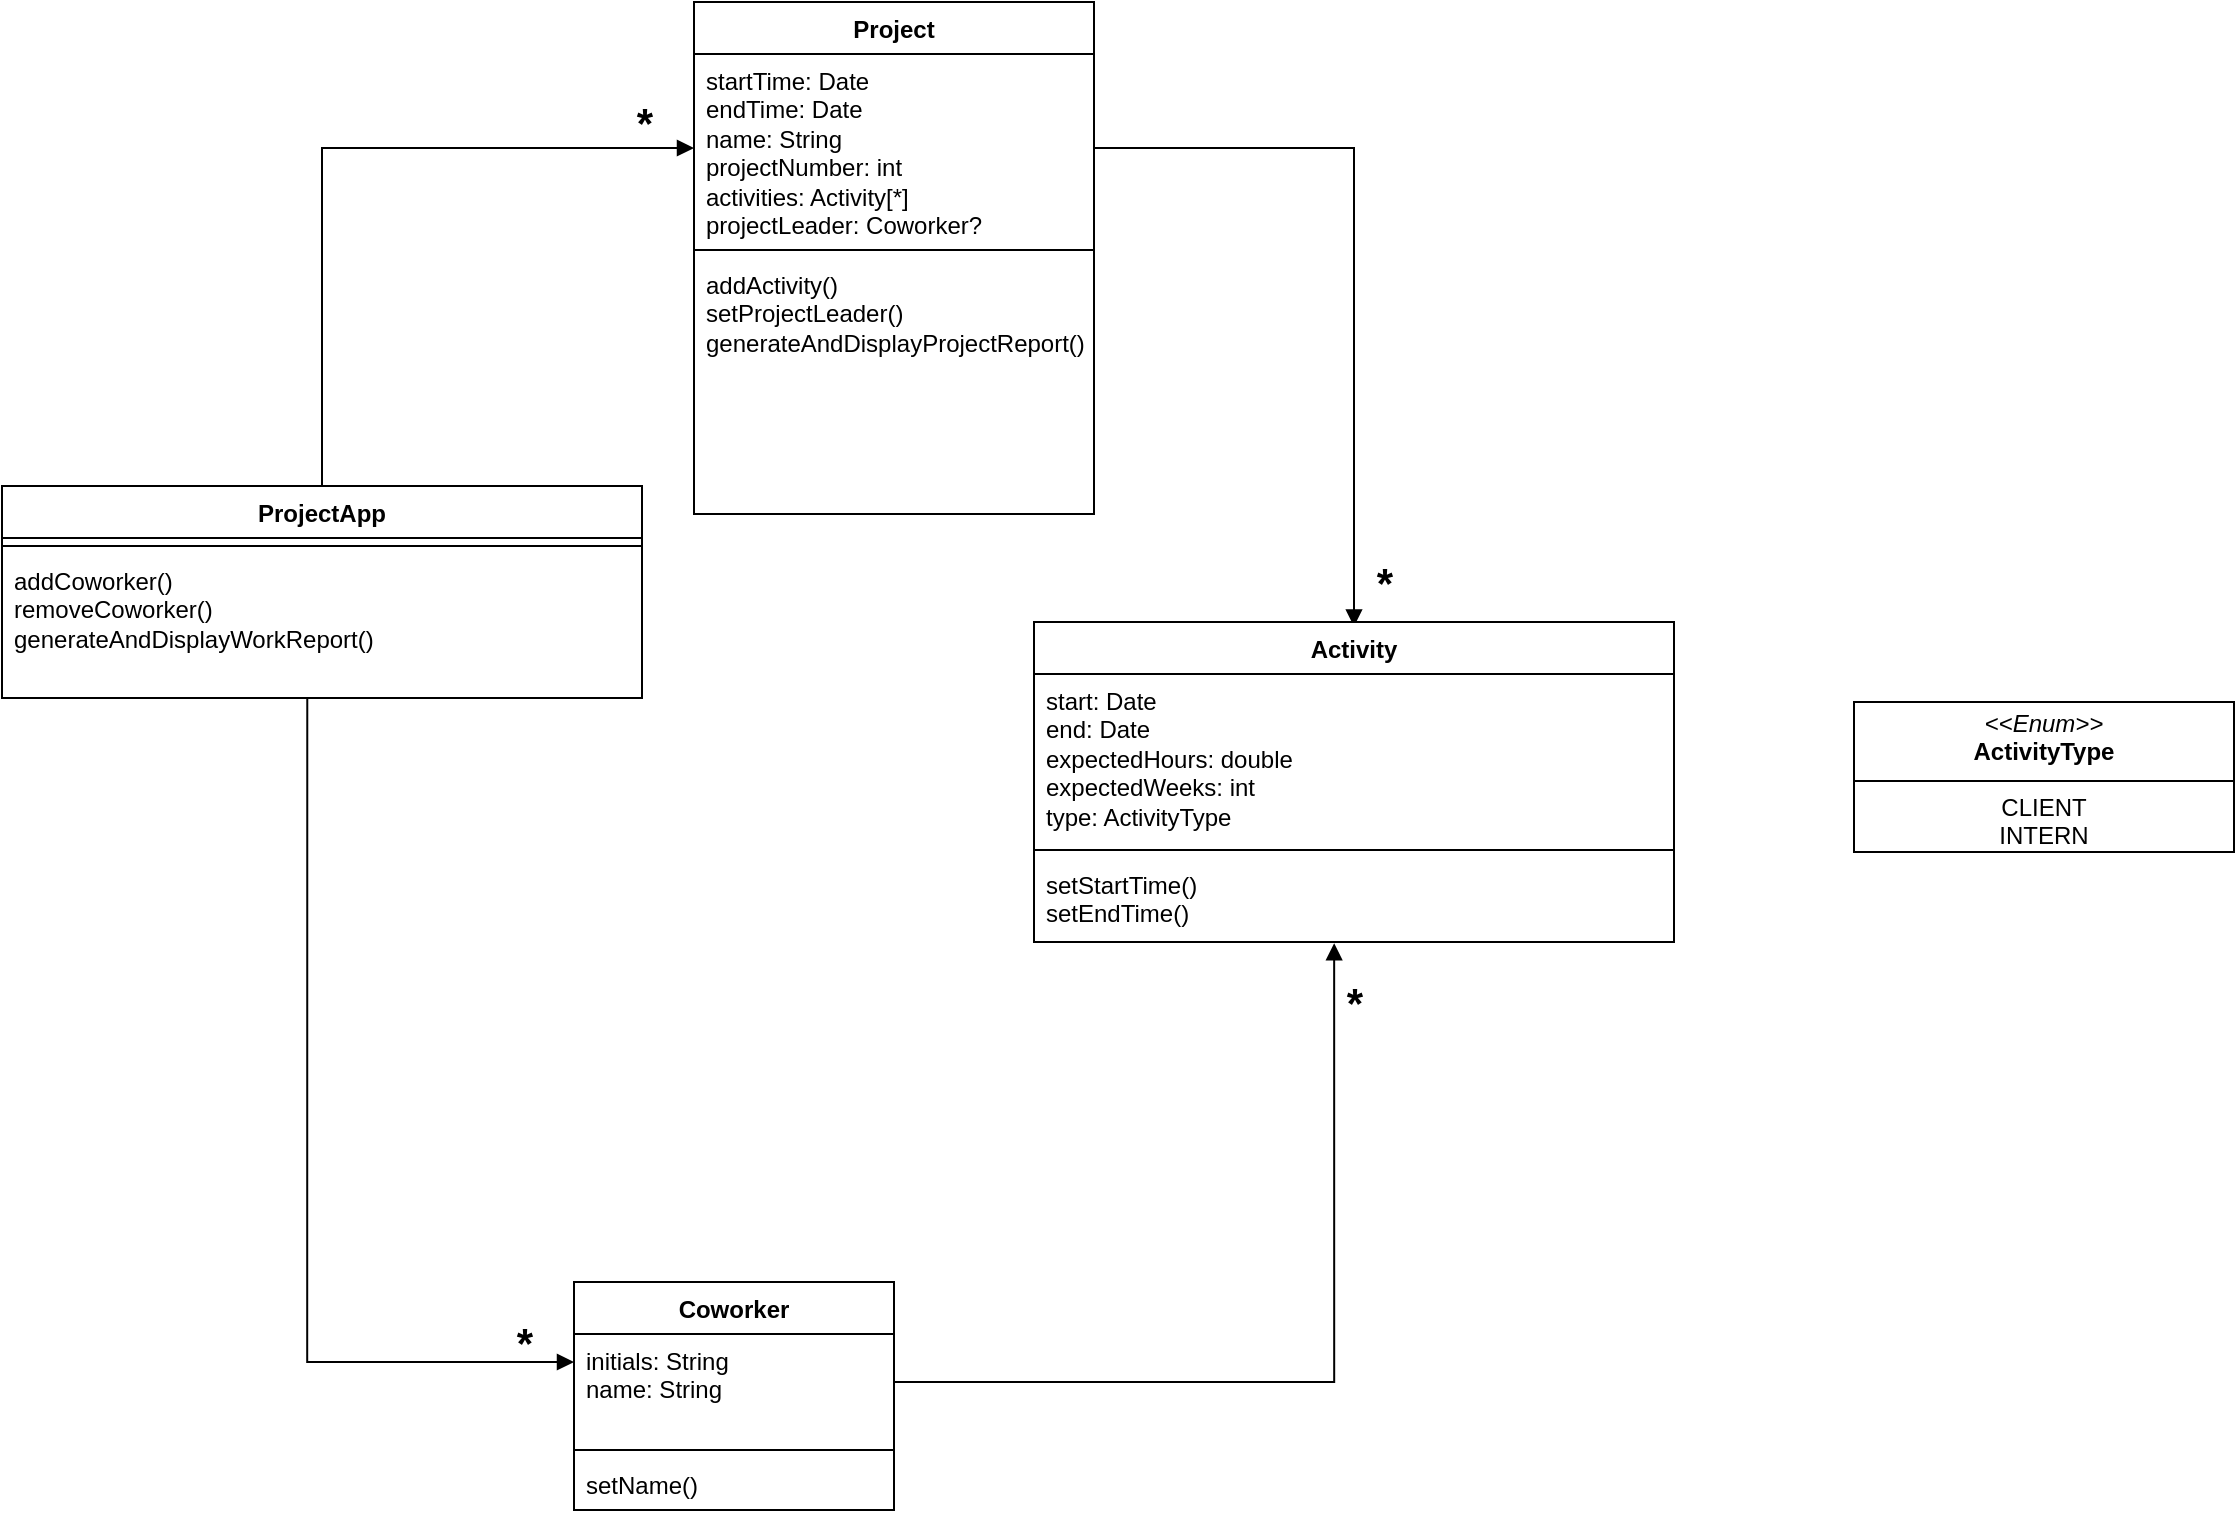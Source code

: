 <mxfile version="26.0.16">
  <diagram name="Side-1" id="n2o4-PHBxmHbuySVQd2l">
    <mxGraphModel dx="1169" dy="722" grid="1" gridSize="10" guides="1" tooltips="1" connect="1" arrows="1" fold="1" page="1" pageScale="1" pageWidth="827" pageHeight="1169" math="0" shadow="0">
      <root>
        <mxCell id="0" />
        <mxCell id="1" parent="0" />
        <mxCell id="AFOqg2G25fw3THZPZ8JP-1" value="ProjectApp" style="swimlane;fontStyle=1;align=center;verticalAlign=top;childLayout=stackLayout;horizontal=1;startSize=26;horizontalStack=0;resizeParent=1;resizeParentMax=0;resizeLast=0;collapsible=1;marginBottom=0;whiteSpace=wrap;html=1;" vertex="1" parent="1">
          <mxGeometry x="14" y="542" width="320" height="106" as="geometry" />
        </mxCell>
        <mxCell id="AFOqg2G25fw3THZPZ8JP-3" value="" style="line;strokeWidth=1;fillColor=none;align=left;verticalAlign=middle;spacingTop=-1;spacingLeft=3;spacingRight=3;rotatable=0;labelPosition=right;points=[];portConstraint=eastwest;strokeColor=inherit;" vertex="1" parent="AFOqg2G25fw3THZPZ8JP-1">
          <mxGeometry y="26" width="320" height="8" as="geometry" />
        </mxCell>
        <mxCell id="AFOqg2G25fw3THZPZ8JP-4" value="addCoworker()&lt;div&gt;removeCoworker()&lt;/div&gt;&lt;div&gt;generateAndDisplayWorkReport()&lt;/div&gt;" style="text;strokeColor=none;fillColor=none;align=left;verticalAlign=top;spacingLeft=4;spacingRight=4;overflow=hidden;rotatable=0;points=[[0,0.5],[1,0.5]];portConstraint=eastwest;whiteSpace=wrap;html=1;" vertex="1" parent="AFOqg2G25fw3THZPZ8JP-1">
          <mxGeometry y="34" width="320" height="72" as="geometry" />
        </mxCell>
        <mxCell id="AFOqg2G25fw3THZPZ8JP-5" value="Project" style="swimlane;fontStyle=1;align=center;verticalAlign=top;childLayout=stackLayout;horizontal=1;startSize=26;horizontalStack=0;resizeParent=1;resizeParentMax=0;resizeLast=0;collapsible=1;marginBottom=0;whiteSpace=wrap;html=1;" vertex="1" parent="1">
          <mxGeometry x="360" y="300" width="200" height="256" as="geometry" />
        </mxCell>
        <mxCell id="AFOqg2G25fw3THZPZ8JP-6" value="startTime: Date&lt;div&gt;endTime: Date&lt;/div&gt;&lt;div&gt;name: String&lt;/div&gt;&lt;div&gt;projectNumber: int&lt;/div&gt;&lt;div&gt;activities: Activity[*]&lt;/div&gt;&lt;div&gt;projectLeader: Coworker?&lt;/div&gt;" style="text;strokeColor=none;fillColor=none;align=left;verticalAlign=top;spacingLeft=4;spacingRight=4;overflow=hidden;rotatable=0;points=[[0,0.5],[1,0.5]];portConstraint=eastwest;whiteSpace=wrap;html=1;" vertex="1" parent="AFOqg2G25fw3THZPZ8JP-5">
          <mxGeometry y="26" width="200" height="94" as="geometry" />
        </mxCell>
        <mxCell id="AFOqg2G25fw3THZPZ8JP-7" value="" style="line;strokeWidth=1;fillColor=none;align=left;verticalAlign=middle;spacingTop=-1;spacingLeft=3;spacingRight=3;rotatable=0;labelPosition=right;points=[];portConstraint=eastwest;strokeColor=inherit;" vertex="1" parent="AFOqg2G25fw3THZPZ8JP-5">
          <mxGeometry y="120" width="200" height="8" as="geometry" />
        </mxCell>
        <mxCell id="AFOqg2G25fw3THZPZ8JP-8" value="addActivity()&lt;div&gt;setProjectLeader()&lt;/div&gt;&lt;div&gt;generateAndDisplayProjectReport()&lt;/div&gt;" style="text;strokeColor=none;fillColor=none;align=left;verticalAlign=top;spacingLeft=4;spacingRight=4;overflow=hidden;rotatable=0;points=[[0,0.5],[1,0.5]];portConstraint=eastwest;whiteSpace=wrap;html=1;" vertex="1" parent="AFOqg2G25fw3THZPZ8JP-5">
          <mxGeometry y="128" width="200" height="128" as="geometry" />
        </mxCell>
        <mxCell id="AFOqg2G25fw3THZPZ8JP-13" value="Coworker" style="swimlane;fontStyle=1;align=center;verticalAlign=top;childLayout=stackLayout;horizontal=1;startSize=26;horizontalStack=0;resizeParent=1;resizeParentMax=0;resizeLast=0;collapsible=1;marginBottom=0;whiteSpace=wrap;html=1;" vertex="1" parent="1">
          <mxGeometry x="300" y="940" width="160" height="114" as="geometry" />
        </mxCell>
        <mxCell id="AFOqg2G25fw3THZPZ8JP-14" value="initials: String&lt;div&gt;name: String&lt;/div&gt;" style="text;strokeColor=none;fillColor=none;align=left;verticalAlign=top;spacingLeft=4;spacingRight=4;overflow=hidden;rotatable=0;points=[[0,0.5],[1,0.5]];portConstraint=eastwest;whiteSpace=wrap;html=1;" vertex="1" parent="AFOqg2G25fw3THZPZ8JP-13">
          <mxGeometry y="26" width="160" height="54" as="geometry" />
        </mxCell>
        <mxCell id="AFOqg2G25fw3THZPZ8JP-15" value="" style="line;strokeWidth=1;fillColor=none;align=left;verticalAlign=middle;spacingTop=-1;spacingLeft=3;spacingRight=3;rotatable=0;labelPosition=right;points=[];portConstraint=eastwest;strokeColor=inherit;" vertex="1" parent="AFOqg2G25fw3THZPZ8JP-13">
          <mxGeometry y="80" width="160" height="8" as="geometry" />
        </mxCell>
        <mxCell id="AFOqg2G25fw3THZPZ8JP-16" value="setName()" style="text;strokeColor=none;fillColor=none;align=left;verticalAlign=top;spacingLeft=4;spacingRight=4;overflow=hidden;rotatable=0;points=[[0,0.5],[1,0.5]];portConstraint=eastwest;whiteSpace=wrap;html=1;" vertex="1" parent="AFOqg2G25fw3THZPZ8JP-13">
          <mxGeometry y="88" width="160" height="26" as="geometry" />
        </mxCell>
        <mxCell id="AFOqg2G25fw3THZPZ8JP-20" value="" style="endArrow=block;endFill=1;html=1;edgeStyle=orthogonalEdgeStyle;align=left;verticalAlign=top;rounded=0;entryX=0;entryY=0.5;entryDx=0;entryDy=0;exitX=0.5;exitY=0;exitDx=0;exitDy=0;" edge="1" parent="1" source="AFOqg2G25fw3THZPZ8JP-1" target="AFOqg2G25fw3THZPZ8JP-6">
          <mxGeometry x="-1" relative="1" as="geometry">
            <mxPoint x="228" y="575.5" as="sourcePoint" />
            <mxPoint x="334" y="294.5" as="targetPoint" />
          </mxGeometry>
        </mxCell>
        <mxCell id="AFOqg2G25fw3THZPZ8JP-25" value="&lt;font style=&quot;font-size: 21px;&quot;&gt;&lt;b style=&quot;&quot;&gt;*&lt;/b&gt;&lt;/font&gt;" style="text;html=1;align=center;verticalAlign=middle;resizable=0;points=[];autosize=1;strokeColor=none;fillColor=none;" vertex="1" parent="1">
          <mxGeometry x="320" y="340" width="30" height="40" as="geometry" />
        </mxCell>
        <mxCell id="AFOqg2G25fw3THZPZ8JP-28" value="" style="endArrow=block;endFill=1;html=1;edgeStyle=orthogonalEdgeStyle;align=left;verticalAlign=top;rounded=0;exitX=0.477;exitY=1.004;exitDx=0;exitDy=0;exitPerimeter=0;" edge="1" parent="1" source="AFOqg2G25fw3THZPZ8JP-4" target="AFOqg2G25fw3THZPZ8JP-14">
          <mxGeometry x="-1" relative="1" as="geometry">
            <mxPoint x="167" y="670" as="sourcePoint" />
            <mxPoint x="300" y="977" as="targetPoint" />
            <Array as="points">
              <mxPoint x="167" y="980" />
            </Array>
          </mxGeometry>
        </mxCell>
        <mxCell id="AFOqg2G25fw3THZPZ8JP-29" value="&lt;font style=&quot;font-size: 21px;&quot;&gt;&lt;b style=&quot;&quot;&gt;*&lt;/b&gt;&lt;/font&gt;" style="text;html=1;align=center;verticalAlign=middle;resizable=0;points=[];autosize=1;strokeColor=none;fillColor=none;" vertex="1" parent="1">
          <mxGeometry x="260" y="950" width="30" height="40" as="geometry" />
        </mxCell>
        <mxCell id="AFOqg2G25fw3THZPZ8JP-30" value="" style="endArrow=block;endFill=1;html=1;edgeStyle=orthogonalEdgeStyle;align=left;verticalAlign=top;rounded=0;exitX=1;exitY=0.5;exitDx=0;exitDy=0;entryX=0.5;entryY=0.014;entryDx=0;entryDy=0;entryPerimeter=0;" edge="1" parent="1" source="AFOqg2G25fw3THZPZ8JP-6" target="AFOqg2G25fw3THZPZ8JP-35">
          <mxGeometry x="-1" relative="1" as="geometry">
            <mxPoint x="184" y="552" as="sourcePoint" />
            <mxPoint x="690.16" y="546.608" as="targetPoint" />
            <Array as="points">
              <mxPoint x="690" y="373" />
            </Array>
          </mxGeometry>
        </mxCell>
        <mxCell id="AFOqg2G25fw3THZPZ8JP-31" value="&lt;font style=&quot;font-size: 21px;&quot;&gt;&lt;b style=&quot;&quot;&gt;*&lt;/b&gt;&lt;/font&gt;" style="text;html=1;align=center;verticalAlign=middle;resizable=0;points=[];autosize=1;strokeColor=none;fillColor=none;" vertex="1" parent="1">
          <mxGeometry x="690" y="570" width="30" height="40" as="geometry" />
        </mxCell>
        <mxCell id="AFOqg2G25fw3THZPZ8JP-32" value="" style="endArrow=block;endFill=1;html=1;edgeStyle=orthogonalEdgeStyle;align=left;verticalAlign=top;rounded=0;exitX=1;exitY=0.5;exitDx=0;exitDy=0;entryX=0.469;entryY=1.014;entryDx=0;entryDy=0;entryPerimeter=0;" edge="1" parent="1" target="AFOqg2G25fw3THZPZ8JP-38">
          <mxGeometry x="-1" relative="1" as="geometry">
            <mxPoint x="460" y="990" as="sourcePoint" />
            <mxPoint x="680" y="830" as="targetPoint" />
            <Array as="points">
              <mxPoint x="680" y="990" />
            </Array>
          </mxGeometry>
        </mxCell>
        <mxCell id="AFOqg2G25fw3THZPZ8JP-35" value="Activity" style="swimlane;fontStyle=1;align=center;verticalAlign=top;childLayout=stackLayout;horizontal=1;startSize=26;horizontalStack=0;resizeParent=1;resizeParentMax=0;resizeLast=0;collapsible=1;marginBottom=0;whiteSpace=wrap;html=1;" vertex="1" parent="1">
          <mxGeometry x="530" y="610" width="320" height="160" as="geometry" />
        </mxCell>
        <mxCell id="AFOqg2G25fw3THZPZ8JP-36" value="start: Date&lt;div&gt;end: Date&lt;/div&gt;&lt;div&gt;expectedHours: double&lt;/div&gt;&lt;div&gt;expectedWeeks: int&lt;/div&gt;&lt;div&gt;type: ActivityType&lt;/div&gt;" style="text;strokeColor=none;fillColor=none;align=left;verticalAlign=top;spacingLeft=4;spacingRight=4;overflow=hidden;rotatable=0;points=[[0,0.5],[1,0.5]];portConstraint=eastwest;whiteSpace=wrap;html=1;" vertex="1" parent="AFOqg2G25fw3THZPZ8JP-35">
          <mxGeometry y="26" width="320" height="84" as="geometry" />
        </mxCell>
        <mxCell id="AFOqg2G25fw3THZPZ8JP-37" value="" style="line;strokeWidth=1;fillColor=none;align=left;verticalAlign=middle;spacingTop=-1;spacingLeft=3;spacingRight=3;rotatable=0;labelPosition=right;points=[];portConstraint=eastwest;strokeColor=inherit;" vertex="1" parent="AFOqg2G25fw3THZPZ8JP-35">
          <mxGeometry y="110" width="320" height="8" as="geometry" />
        </mxCell>
        <mxCell id="AFOqg2G25fw3THZPZ8JP-38" value="setStartTime()&lt;div&gt;setEndTime()&lt;/div&gt;" style="text;strokeColor=none;fillColor=none;align=left;verticalAlign=top;spacingLeft=4;spacingRight=4;overflow=hidden;rotatable=0;points=[[0,0.5],[1,0.5]];portConstraint=eastwest;whiteSpace=wrap;html=1;" vertex="1" parent="AFOqg2G25fw3THZPZ8JP-35">
          <mxGeometry y="118" width="320" height="42" as="geometry" />
        </mxCell>
        <mxCell id="AFOqg2G25fw3THZPZ8JP-40" value="&lt;font style=&quot;font-size: 21px;&quot;&gt;&lt;b style=&quot;&quot;&gt;*&lt;/b&gt;&lt;/font&gt;" style="text;html=1;align=center;verticalAlign=middle;resizable=0;points=[];autosize=1;strokeColor=none;fillColor=none;" vertex="1" parent="1">
          <mxGeometry x="675" y="780" width="30" height="40" as="geometry" />
        </mxCell>
        <mxCell id="AFOqg2G25fw3THZPZ8JP-41" value="&lt;p style=&quot;margin:0px;margin-top:4px;text-align:center;&quot;&gt;&lt;i&gt;&amp;lt;&amp;lt;Enum&amp;gt;&amp;gt;&lt;/i&gt;&lt;br&gt;&lt;b&gt;ActivityType&lt;/b&gt;&lt;/p&gt;&lt;hr size=&quot;1&quot; style=&quot;border-style:solid;&quot;&gt;&lt;p style=&quot;margin:0px;margin-left:4px;&quot;&gt;&lt;/p&gt;&lt;div style=&quot;text-align: center;&quot;&gt;&lt;span style=&quot;background-color: transparent; color: light-dark(rgb(0, 0, 0), rgb(255, 255, 255));&quot;&gt;CLIENT&lt;/span&gt;&lt;/div&gt;&lt;div style=&quot;text-align: center;&quot;&gt;&lt;span style=&quot;background-color: transparent; color: light-dark(rgb(0, 0, 0), rgb(255, 255, 255));&quot;&gt;INTERN&lt;/span&gt;&lt;/div&gt;&lt;p&gt;&lt;/p&gt;" style="verticalAlign=top;align=left;overflow=fill;html=1;whiteSpace=wrap;" vertex="1" parent="1">
          <mxGeometry x="940" y="650" width="190" height="75" as="geometry" />
        </mxCell>
      </root>
    </mxGraphModel>
  </diagram>
</mxfile>
